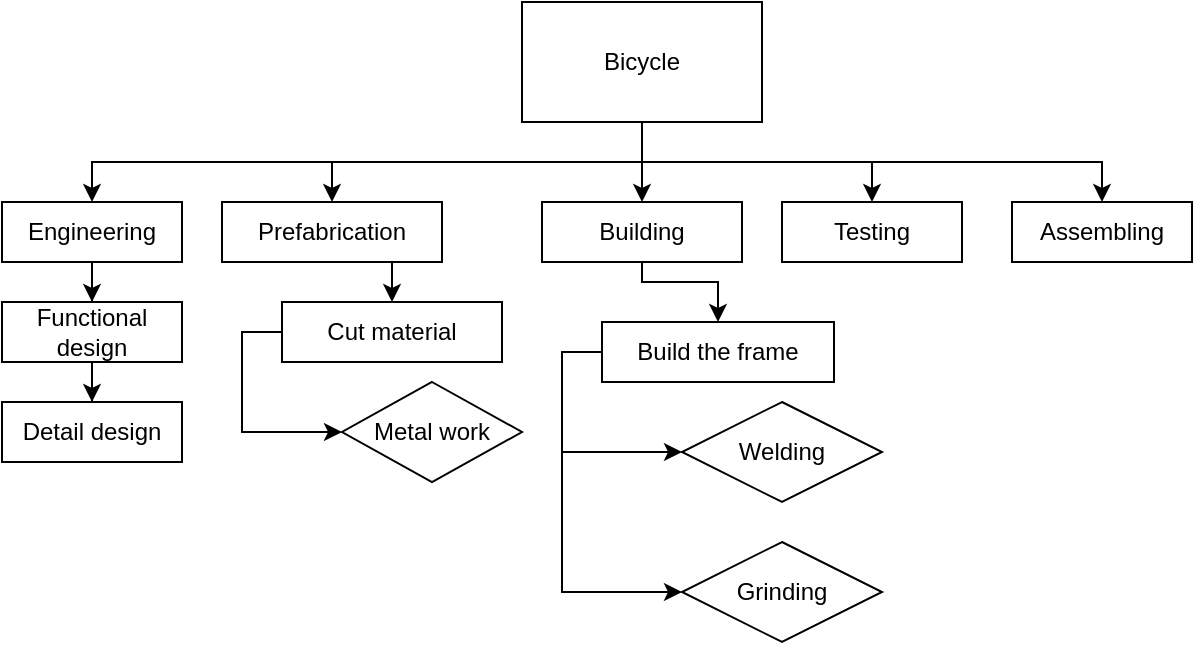 <mxfile version="17.1.0" type="github">
  <diagram id="ko6az_x4enBdQqNWcaVo" name="Page-1">
    <mxGraphModel dx="1422" dy="705" grid="1" gridSize="10" guides="1" tooltips="1" connect="1" arrows="1" fold="1" page="1" pageScale="1" pageWidth="827" pageHeight="1169" math="0" shadow="0">
      <root>
        <mxCell id="0" />
        <mxCell id="1" parent="0" />
        <mxCell id="lbVeuE9vm9kmIm2ThC9M-7" style="edgeStyle=orthogonalEdgeStyle;rounded=0;orthogonalLoop=1;jettySize=auto;html=1;exitX=0.5;exitY=1;exitDx=0;exitDy=0;" edge="1" parent="1" source="lbVeuE9vm9kmIm2ThC9M-1" target="lbVeuE9vm9kmIm2ThC9M-2">
          <mxGeometry relative="1" as="geometry" />
        </mxCell>
        <mxCell id="lbVeuE9vm9kmIm2ThC9M-8" style="edgeStyle=orthogonalEdgeStyle;rounded=0;orthogonalLoop=1;jettySize=auto;html=1;exitX=0.5;exitY=1;exitDx=0;exitDy=0;entryX=0.5;entryY=0;entryDx=0;entryDy=0;" edge="1" parent="1" source="lbVeuE9vm9kmIm2ThC9M-1" target="lbVeuE9vm9kmIm2ThC9M-3">
          <mxGeometry relative="1" as="geometry" />
        </mxCell>
        <mxCell id="lbVeuE9vm9kmIm2ThC9M-9" style="edgeStyle=orthogonalEdgeStyle;rounded=0;orthogonalLoop=1;jettySize=auto;html=1;exitX=0.5;exitY=1;exitDx=0;exitDy=0;" edge="1" parent="1" source="lbVeuE9vm9kmIm2ThC9M-1" target="lbVeuE9vm9kmIm2ThC9M-4">
          <mxGeometry relative="1" as="geometry" />
        </mxCell>
        <mxCell id="lbVeuE9vm9kmIm2ThC9M-10" style="edgeStyle=orthogonalEdgeStyle;rounded=0;orthogonalLoop=1;jettySize=auto;html=1;exitX=0.5;exitY=1;exitDx=0;exitDy=0;" edge="1" parent="1" source="lbVeuE9vm9kmIm2ThC9M-1" target="lbVeuE9vm9kmIm2ThC9M-5">
          <mxGeometry relative="1" as="geometry" />
        </mxCell>
        <mxCell id="lbVeuE9vm9kmIm2ThC9M-11" style="edgeStyle=orthogonalEdgeStyle;rounded=0;orthogonalLoop=1;jettySize=auto;html=1;exitX=0.5;exitY=1;exitDx=0;exitDy=0;" edge="1" parent="1" source="lbVeuE9vm9kmIm2ThC9M-1" target="lbVeuE9vm9kmIm2ThC9M-6">
          <mxGeometry relative="1" as="geometry" />
        </mxCell>
        <mxCell id="lbVeuE9vm9kmIm2ThC9M-1" value="Bicycle" style="rounded=0;whiteSpace=wrap;html=1;" vertex="1" parent="1">
          <mxGeometry x="360" y="70" width="120" height="60" as="geometry" />
        </mxCell>
        <mxCell id="lbVeuE9vm9kmIm2ThC9M-14" style="edgeStyle=orthogonalEdgeStyle;rounded=0;orthogonalLoop=1;jettySize=auto;html=1;exitX=0.5;exitY=1;exitDx=0;exitDy=0;" edge="1" parent="1" source="lbVeuE9vm9kmIm2ThC9M-2" target="lbVeuE9vm9kmIm2ThC9M-12">
          <mxGeometry relative="1" as="geometry" />
        </mxCell>
        <mxCell id="lbVeuE9vm9kmIm2ThC9M-2" value="Engineering" style="rounded=0;whiteSpace=wrap;html=1;" vertex="1" parent="1">
          <mxGeometry x="100" y="170" width="90" height="30" as="geometry" />
        </mxCell>
        <mxCell id="lbVeuE9vm9kmIm2ThC9M-17" style="edgeStyle=orthogonalEdgeStyle;rounded=0;orthogonalLoop=1;jettySize=auto;html=1;exitX=0.5;exitY=1;exitDx=0;exitDy=0;entryX=0.5;entryY=0;entryDx=0;entryDy=0;" edge="1" parent="1" source="lbVeuE9vm9kmIm2ThC9M-3" target="lbVeuE9vm9kmIm2ThC9M-16">
          <mxGeometry relative="1" as="geometry" />
        </mxCell>
        <mxCell id="lbVeuE9vm9kmIm2ThC9M-3" value="Prefabrication" style="rounded=0;whiteSpace=wrap;html=1;" vertex="1" parent="1">
          <mxGeometry x="210" y="170" width="110" height="30" as="geometry" />
        </mxCell>
        <mxCell id="lbVeuE9vm9kmIm2ThC9M-34" style="edgeStyle=orthogonalEdgeStyle;rounded=0;orthogonalLoop=1;jettySize=auto;html=1;exitX=0.5;exitY=1;exitDx=0;exitDy=0;entryX=0.5;entryY=0;entryDx=0;entryDy=0;" edge="1" parent="1" source="lbVeuE9vm9kmIm2ThC9M-4" target="lbVeuE9vm9kmIm2ThC9M-27">
          <mxGeometry relative="1" as="geometry">
            <Array as="points">
              <mxPoint x="420" y="210" />
              <mxPoint x="458" y="210" />
            </Array>
          </mxGeometry>
        </mxCell>
        <mxCell id="lbVeuE9vm9kmIm2ThC9M-4" value="Building" style="rounded=0;whiteSpace=wrap;html=1;" vertex="1" parent="1">
          <mxGeometry x="370" y="170" width="100" height="30" as="geometry" />
        </mxCell>
        <mxCell id="lbVeuE9vm9kmIm2ThC9M-5" value="Assembling" style="rounded=0;whiteSpace=wrap;html=1;" vertex="1" parent="1">
          <mxGeometry x="605" y="170" width="90" height="30" as="geometry" />
        </mxCell>
        <mxCell id="lbVeuE9vm9kmIm2ThC9M-6" value="Testing" style="rounded=0;whiteSpace=wrap;html=1;" vertex="1" parent="1">
          <mxGeometry x="490" y="170" width="90" height="30" as="geometry" />
        </mxCell>
        <mxCell id="lbVeuE9vm9kmIm2ThC9M-15" style="edgeStyle=orthogonalEdgeStyle;rounded=0;orthogonalLoop=1;jettySize=auto;html=1;exitX=0.5;exitY=1;exitDx=0;exitDy=0;" edge="1" parent="1" source="lbVeuE9vm9kmIm2ThC9M-12" target="lbVeuE9vm9kmIm2ThC9M-13">
          <mxGeometry relative="1" as="geometry" />
        </mxCell>
        <mxCell id="lbVeuE9vm9kmIm2ThC9M-12" value="Functional design" style="rounded=0;whiteSpace=wrap;html=1;" vertex="1" parent="1">
          <mxGeometry x="100" y="220" width="90" height="30" as="geometry" />
        </mxCell>
        <mxCell id="lbVeuE9vm9kmIm2ThC9M-13" value="Detail design" style="rounded=0;whiteSpace=wrap;html=1;" vertex="1" parent="1">
          <mxGeometry x="100" y="270" width="90" height="30" as="geometry" />
        </mxCell>
        <mxCell id="lbVeuE9vm9kmIm2ThC9M-29" style="edgeStyle=orthogonalEdgeStyle;rounded=0;orthogonalLoop=1;jettySize=auto;html=1;exitX=0;exitY=0.5;exitDx=0;exitDy=0;entryX=0;entryY=0.5;entryDx=0;entryDy=0;" edge="1" parent="1" source="lbVeuE9vm9kmIm2ThC9M-16" target="lbVeuE9vm9kmIm2ThC9M-20">
          <mxGeometry relative="1" as="geometry" />
        </mxCell>
        <mxCell id="lbVeuE9vm9kmIm2ThC9M-16" value="Cut material" style="rounded=0;whiteSpace=wrap;html=1;" vertex="1" parent="1">
          <mxGeometry x="240" y="220" width="110" height="30" as="geometry" />
        </mxCell>
        <mxCell id="lbVeuE9vm9kmIm2ThC9M-20" value="Metal work" style="rhombus;whiteSpace=wrap;html=1;" vertex="1" parent="1">
          <mxGeometry x="270" y="260" width="90" height="50" as="geometry" />
        </mxCell>
        <mxCell id="lbVeuE9vm9kmIm2ThC9M-22" value="Welding" style="rhombus;whiteSpace=wrap;html=1;rounded=0;" vertex="1" parent="1">
          <mxGeometry x="440" y="270" width="100" height="50" as="geometry" />
        </mxCell>
        <mxCell id="lbVeuE9vm9kmIm2ThC9M-24" value="Grinding" style="rhombus;whiteSpace=wrap;html=1;rounded=0;" vertex="1" parent="1">
          <mxGeometry x="440" y="340" width="100" height="50" as="geometry" />
        </mxCell>
        <mxCell id="lbVeuE9vm9kmIm2ThC9M-31" style="edgeStyle=orthogonalEdgeStyle;rounded=0;orthogonalLoop=1;jettySize=auto;html=1;exitX=0;exitY=0.5;exitDx=0;exitDy=0;entryX=0;entryY=0.5;entryDx=0;entryDy=0;" edge="1" parent="1" source="lbVeuE9vm9kmIm2ThC9M-27" target="lbVeuE9vm9kmIm2ThC9M-22">
          <mxGeometry relative="1" as="geometry" />
        </mxCell>
        <mxCell id="lbVeuE9vm9kmIm2ThC9M-32" style="edgeStyle=orthogonalEdgeStyle;rounded=0;orthogonalLoop=1;jettySize=auto;html=1;exitX=0;exitY=0.5;exitDx=0;exitDy=0;entryX=0;entryY=0.5;entryDx=0;entryDy=0;" edge="1" parent="1" source="lbVeuE9vm9kmIm2ThC9M-27" target="lbVeuE9vm9kmIm2ThC9M-24">
          <mxGeometry relative="1" as="geometry" />
        </mxCell>
        <mxCell id="lbVeuE9vm9kmIm2ThC9M-27" value="Build the frame" style="rounded=0;whiteSpace=wrap;html=1;" vertex="1" parent="1">
          <mxGeometry x="400" y="230" width="116" height="30" as="geometry" />
        </mxCell>
      </root>
    </mxGraphModel>
  </diagram>
</mxfile>
